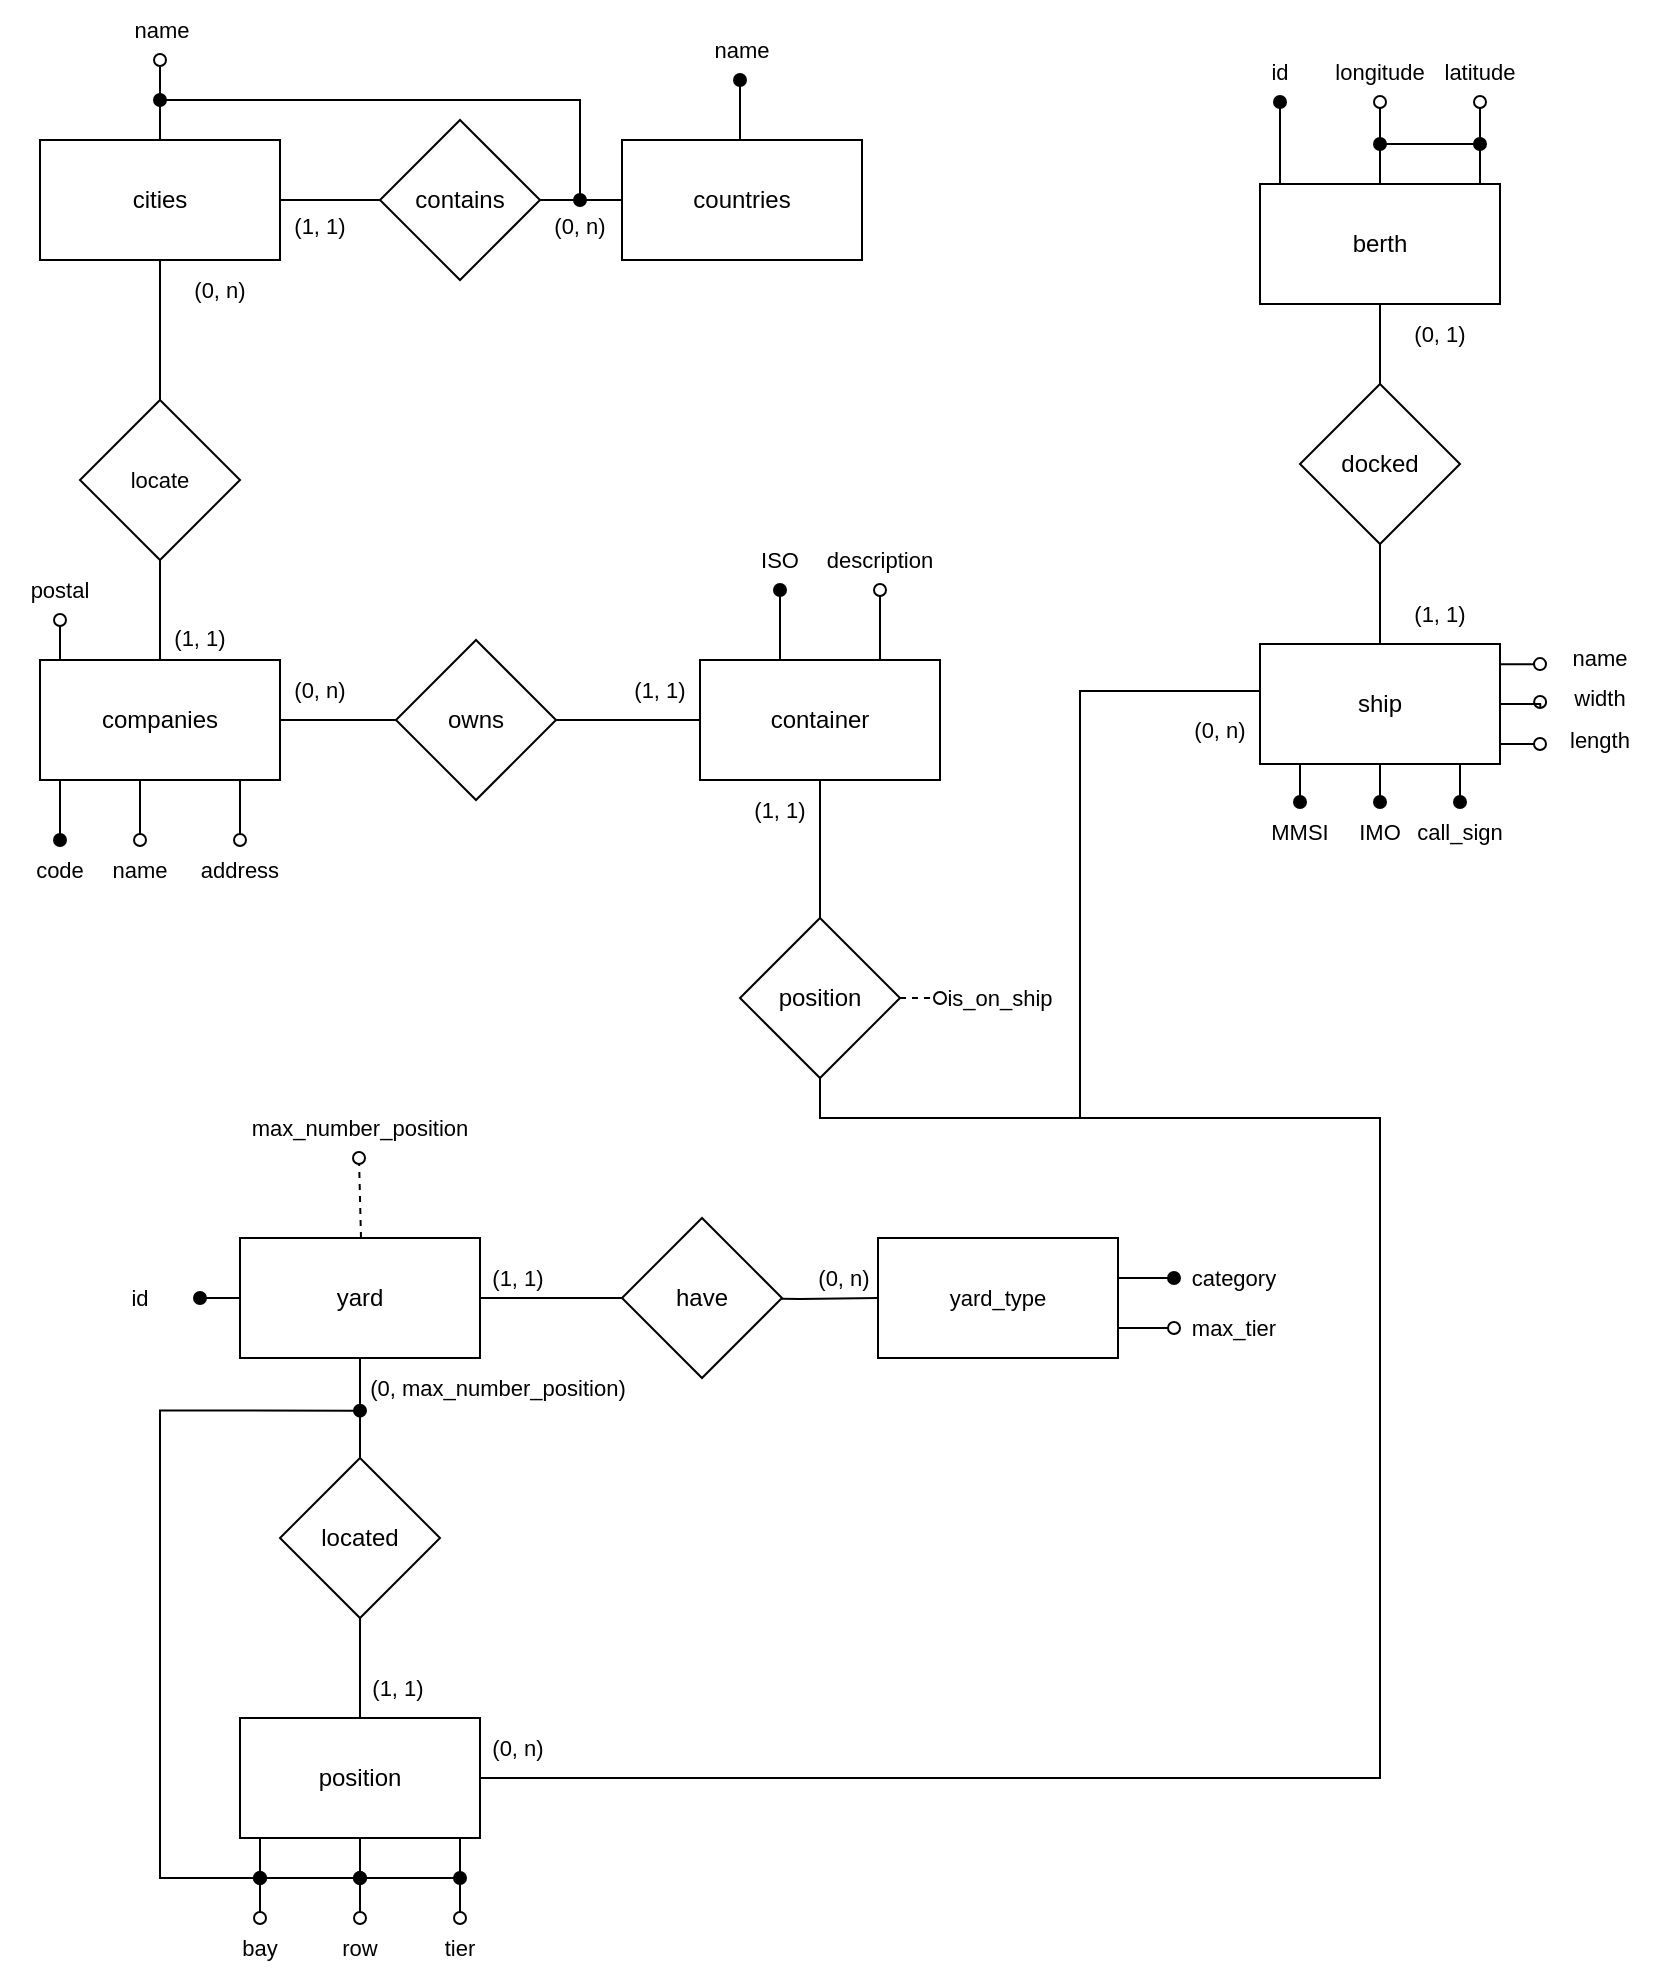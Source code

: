 <mxfile version="24.7.14">
  <diagram name="Page-1" id="uXB5LIt6kqsP0RmGYUAU">
    <mxGraphModel dx="1195" dy="625" grid="1" gridSize="10" guides="1" tooltips="1" connect="1" arrows="0" fold="1" page="1" pageScale="1" pageWidth="850" pageHeight="1100" math="0" shadow="0">
      <root>
        <mxCell id="0" />
        <mxCell id="1" parent="0" />
        <mxCell id="Jgj5xXcWkNo-XnmWYlLt-12" style="edgeStyle=orthogonalEdgeStyle;rounded=0;orthogonalLoop=1;jettySize=auto;html=1;exitX=1;exitY=0.5;exitDx=0;exitDy=0;entryX=0;entryY=0.5;entryDx=0;entryDy=0;endArrow=none;endFill=0;" parent="1" source="pIZPzY1zts8C6MZ0jh2w-1" target="Jgj5xXcWkNo-XnmWYlLt-1" edge="1">
          <mxGeometry relative="1" as="geometry" />
        </mxCell>
        <mxCell id="Jgj5xXcWkNo-XnmWYlLt-26" style="edgeStyle=orthogonalEdgeStyle;shape=connector;rounded=0;orthogonalLoop=1;jettySize=auto;html=1;exitX=0.5;exitY=1;exitDx=0;exitDy=0;strokeColor=default;align=center;verticalAlign=middle;fontFamily=Helvetica;fontSize=11;fontColor=default;labelBackgroundColor=default;endArrow=oval;endFill=0;" parent="1" source="pIZPzY1zts8C6MZ0jh2w-1" target="Jgj5xXcWkNo-XnmWYlLt-25" edge="1">
          <mxGeometry relative="1" as="geometry">
            <Array as="points">
              <mxPoint x="70" y="441" />
            </Array>
          </mxGeometry>
        </mxCell>
        <mxCell id="Jgj5xXcWkNo-XnmWYlLt-29" style="edgeStyle=orthogonalEdgeStyle;shape=connector;rounded=0;orthogonalLoop=1;jettySize=auto;html=1;exitX=0.75;exitY=1;exitDx=0;exitDy=0;entryX=0.5;entryY=0;entryDx=0;entryDy=0;strokeColor=default;align=center;verticalAlign=middle;fontFamily=Helvetica;fontSize=11;fontColor=default;labelBackgroundColor=default;endArrow=oval;endFill=0;" parent="1" source="pIZPzY1zts8C6MZ0jh2w-1" target="Jgj5xXcWkNo-XnmWYlLt-27" edge="1">
          <mxGeometry relative="1" as="geometry" />
        </mxCell>
        <mxCell id="Jgj5xXcWkNo-XnmWYlLt-33" style="edgeStyle=orthogonalEdgeStyle;shape=connector;rounded=0;orthogonalLoop=1;jettySize=auto;html=1;exitX=0.25;exitY=0;exitDx=0;exitDy=0;entryX=0.5;entryY=1;entryDx=0;entryDy=0;strokeColor=default;align=center;verticalAlign=middle;fontFamily=Helvetica;fontSize=11;fontColor=default;labelBackgroundColor=default;endArrow=oval;endFill=0;" parent="1" source="pIZPzY1zts8C6MZ0jh2w-1" target="Jgj5xXcWkNo-XnmWYlLt-30" edge="1">
          <mxGeometry relative="1" as="geometry" />
        </mxCell>
        <mxCell id="zySkEssa6XnGtQNu0w28-13" style="edgeStyle=orthogonalEdgeStyle;shape=connector;rounded=0;orthogonalLoop=1;jettySize=auto;html=1;exitX=0.75;exitY=0;exitDx=0;exitDy=0;entryX=0.5;entryY=1;entryDx=0;entryDy=0;strokeColor=default;align=center;verticalAlign=middle;fontFamily=Helvetica;fontSize=11;fontColor=default;labelBackgroundColor=default;endArrow=none;endFill=0;" parent="1" source="pIZPzY1zts8C6MZ0jh2w-1" target="zySkEssa6XnGtQNu0w28-12" edge="1">
          <mxGeometry relative="1" as="geometry">
            <Array as="points">
              <mxPoint x="80" y="381" />
            </Array>
          </mxGeometry>
        </mxCell>
        <mxCell id="pIZPzY1zts8C6MZ0jh2w-1" value="companies" style="rounded=0;whiteSpace=wrap;html=1;" parent="1" vertex="1">
          <mxGeometry x="20" y="381" width="120" height="60" as="geometry" />
        </mxCell>
        <mxCell id="Jgj5xXcWkNo-XnmWYlLt-1" value="owns" style="rhombus;whiteSpace=wrap;html=1;" parent="1" vertex="1">
          <mxGeometry x="198" y="371" width="80" height="80" as="geometry" />
        </mxCell>
        <mxCell id="Jgj5xXcWkNo-XnmWYlLt-13" style="edgeStyle=orthogonalEdgeStyle;shape=connector;rounded=0;orthogonalLoop=1;jettySize=auto;html=1;exitX=0;exitY=0.5;exitDx=0;exitDy=0;strokeColor=default;align=center;verticalAlign=middle;fontFamily=Helvetica;fontSize=11;fontColor=default;labelBackgroundColor=default;endArrow=none;endFill=0;" parent="1" source="Jgj5xXcWkNo-XnmWYlLt-2" target="Jgj5xXcWkNo-XnmWYlLt-1" edge="1">
          <mxGeometry relative="1" as="geometry" />
        </mxCell>
        <mxCell id="Jgj5xXcWkNo-XnmWYlLt-38" style="edgeStyle=orthogonalEdgeStyle;shape=connector;rounded=0;orthogonalLoop=1;jettySize=auto;html=1;exitX=0.25;exitY=1;exitDx=0;exitDy=0;entryX=0.5;entryY=1;entryDx=0;entryDy=0;strokeColor=default;align=center;verticalAlign=middle;fontFamily=Helvetica;fontSize=11;fontColor=default;labelBackgroundColor=default;endArrow=oval;endFill=1;" parent="1" source="Jgj5xXcWkNo-XnmWYlLt-2" target="Jgj5xXcWkNo-XnmWYlLt-36" edge="1">
          <mxGeometry relative="1" as="geometry">
            <Array as="points">
              <mxPoint x="380" y="420" />
              <mxPoint x="390" y="420" />
            </Array>
          </mxGeometry>
        </mxCell>
        <mxCell id="Jgj5xXcWkNo-XnmWYlLt-39" style="edgeStyle=orthogonalEdgeStyle;shape=connector;rounded=0;orthogonalLoop=1;jettySize=auto;html=1;exitX=0.75;exitY=1;exitDx=0;exitDy=0;entryX=0.5;entryY=1;entryDx=0;entryDy=0;strokeColor=default;align=center;verticalAlign=middle;fontFamily=Helvetica;fontSize=11;fontColor=default;labelBackgroundColor=default;endArrow=oval;endFill=0;" parent="1" source="Jgj5xXcWkNo-XnmWYlLt-2" target="Jgj5xXcWkNo-XnmWYlLt-37" edge="1">
          <mxGeometry relative="1" as="geometry">
            <Array as="points">
              <mxPoint x="440" y="370" />
              <mxPoint x="440" y="370" />
            </Array>
          </mxGeometry>
        </mxCell>
        <mxCell id="QNdkeYtJ0s_dzQEWD5z5-28" style="edgeStyle=orthogonalEdgeStyle;shape=connector;rounded=0;orthogonalLoop=1;jettySize=auto;html=1;exitX=0.5;exitY=1;exitDx=0;exitDy=0;entryX=0.5;entryY=0;entryDx=0;entryDy=0;strokeColor=default;align=center;verticalAlign=middle;fontFamily=Helvetica;fontSize=11;fontColor=default;labelBackgroundColor=default;endArrow=none;endFill=0;" edge="1" parent="1" source="Jgj5xXcWkNo-XnmWYlLt-2" target="zySkEssa6XnGtQNu0w28-28">
          <mxGeometry relative="1" as="geometry" />
        </mxCell>
        <mxCell id="Jgj5xXcWkNo-XnmWYlLt-2" value="container" style="rounded=0;whiteSpace=wrap;html=1;" parent="1" vertex="1">
          <mxGeometry x="350" y="381" width="120" height="60" as="geometry" />
        </mxCell>
        <mxCell id="Jgj5xXcWkNo-XnmWYlLt-17" style="edgeStyle=orthogonalEdgeStyle;shape=connector;rounded=0;orthogonalLoop=1;jettySize=auto;html=1;exitX=0.5;exitY=0;exitDx=0;exitDy=0;entryX=0.5;entryY=1;entryDx=0;entryDy=0;strokeColor=default;align=center;verticalAlign=middle;fontFamily=Helvetica;fontSize=11;fontColor=default;labelBackgroundColor=default;endArrow=none;endFill=0;" parent="1" source="Jgj5xXcWkNo-XnmWYlLt-5" target="Jgj5xXcWkNo-XnmWYlLt-7" edge="1">
          <mxGeometry relative="1" as="geometry" />
        </mxCell>
        <mxCell id="Jgj5xXcWkNo-XnmWYlLt-43" style="edgeStyle=orthogonalEdgeStyle;shape=connector;rounded=0;orthogonalLoop=1;jettySize=auto;html=1;exitX=0.75;exitY=1;exitDx=0;exitDy=0;entryX=0.5;entryY=0;entryDx=0;entryDy=0;strokeColor=default;align=center;verticalAlign=middle;fontFamily=Helvetica;fontSize=11;fontColor=default;labelBackgroundColor=default;endArrow=oval;endFill=1;" parent="1" source="Jgj5xXcWkNo-XnmWYlLt-5" target="Jgj5xXcWkNo-XnmWYlLt-42" edge="1">
          <mxGeometry relative="1" as="geometry" />
        </mxCell>
        <mxCell id="Jgj5xXcWkNo-XnmWYlLt-44" style="edgeStyle=orthogonalEdgeStyle;shape=connector;rounded=0;orthogonalLoop=1;jettySize=auto;html=1;exitX=0.5;exitY=1;exitDx=0;exitDy=0;entryX=0.5;entryY=0;entryDx=0;entryDy=0;strokeColor=default;align=center;verticalAlign=middle;fontFamily=Helvetica;fontSize=11;fontColor=default;labelBackgroundColor=default;endArrow=oval;endFill=1;" parent="1" source="Jgj5xXcWkNo-XnmWYlLt-5" target="Jgj5xXcWkNo-XnmWYlLt-41" edge="1">
          <mxGeometry relative="1" as="geometry" />
        </mxCell>
        <mxCell id="Jgj5xXcWkNo-XnmWYlLt-45" style="edgeStyle=orthogonalEdgeStyle;shape=connector;rounded=0;orthogonalLoop=1;jettySize=auto;html=1;exitX=0.25;exitY=1;exitDx=0;exitDy=0;entryX=0.5;entryY=0;entryDx=0;entryDy=0;strokeColor=default;align=center;verticalAlign=middle;fontFamily=Helvetica;fontSize=11;fontColor=default;labelBackgroundColor=default;endArrow=oval;endFill=1;" parent="1" source="Jgj5xXcWkNo-XnmWYlLt-5" target="Jgj5xXcWkNo-XnmWYlLt-40" edge="1">
          <mxGeometry relative="1" as="geometry" />
        </mxCell>
        <mxCell id="Jgj5xXcWkNo-XnmWYlLt-49" style="edgeStyle=orthogonalEdgeStyle;shape=connector;rounded=0;orthogonalLoop=1;jettySize=auto;html=1;exitX=1;exitY=0.75;exitDx=0;exitDy=0;entryX=0;entryY=0.5;entryDx=0;entryDy=0;strokeColor=default;align=center;verticalAlign=middle;fontFamily=Helvetica;fontSize=11;fontColor=default;labelBackgroundColor=default;endArrow=oval;endFill=0;" parent="1" source="Jgj5xXcWkNo-XnmWYlLt-5" edge="1">
          <mxGeometry relative="1" as="geometry">
            <Array as="points">
              <mxPoint x="750" y="423" />
              <mxPoint x="770" y="423" />
            </Array>
            <mxPoint x="770" y="423" as="targetPoint" />
          </mxGeometry>
        </mxCell>
        <mxCell id="Jgj5xXcWkNo-XnmWYlLt-50" style="edgeStyle=orthogonalEdgeStyle;shape=connector;rounded=0;orthogonalLoop=1;jettySize=auto;html=1;exitX=1;exitY=0.25;exitDx=0;exitDy=0;strokeColor=default;align=center;verticalAlign=middle;fontFamily=Helvetica;fontSize=11;fontColor=default;labelBackgroundColor=default;endArrow=oval;endFill=0;" parent="1" source="Jgj5xXcWkNo-XnmWYlLt-5" edge="1">
          <mxGeometry relative="1" as="geometry">
            <Array as="points">
              <mxPoint x="750" y="383" />
            </Array>
            <mxPoint x="770" y="383.059" as="targetPoint" />
          </mxGeometry>
        </mxCell>
        <mxCell id="Jgj5xXcWkNo-XnmWYlLt-51" style="edgeStyle=orthogonalEdgeStyle;shape=connector;rounded=0;orthogonalLoop=1;jettySize=auto;html=1;exitX=1;exitY=0.5;exitDx=0;exitDy=0;strokeColor=default;align=center;verticalAlign=middle;fontFamily=Helvetica;fontSize=11;fontColor=default;labelBackgroundColor=default;endArrow=oval;endFill=0;" parent="1" source="Jgj5xXcWkNo-XnmWYlLt-5" edge="1">
          <mxGeometry relative="1" as="geometry">
            <mxPoint x="770.059" y="402" as="targetPoint" />
          </mxGeometry>
        </mxCell>
        <mxCell id="Jgj5xXcWkNo-XnmWYlLt-5" value="ship" style="rounded=0;whiteSpace=wrap;html=1;" parent="1" vertex="1">
          <mxGeometry x="630" y="373" width="120" height="60" as="geometry" />
        </mxCell>
        <mxCell id="Jgj5xXcWkNo-XnmWYlLt-18" style="edgeStyle=orthogonalEdgeStyle;shape=connector;rounded=0;orthogonalLoop=1;jettySize=auto;html=1;exitX=0.5;exitY=1;exitDx=0;exitDy=0;entryX=0.5;entryY=0;entryDx=0;entryDy=0;strokeColor=default;align=center;verticalAlign=middle;fontFamily=Helvetica;fontSize=11;fontColor=default;labelBackgroundColor=default;endArrow=none;endFill=0;" parent="1" source="Jgj5xXcWkNo-XnmWYlLt-6" target="Jgj5xXcWkNo-XnmWYlLt-10" edge="1">
          <mxGeometry relative="1" as="geometry" />
        </mxCell>
        <mxCell id="Jgj5xXcWkNo-XnmWYlLt-55" style="edgeStyle=orthogonalEdgeStyle;shape=connector;rounded=0;orthogonalLoop=1;jettySize=auto;html=1;exitX=1;exitY=0.25;exitDx=0;exitDy=0;strokeColor=default;align=center;verticalAlign=middle;fontFamily=Helvetica;fontSize=11;fontColor=default;labelBackgroundColor=default;endArrow=oval;endFill=1;" parent="1" source="Jgj5xXcWkNo-XnmWYlLt-6" target="Jgj5xXcWkNo-XnmWYlLt-52" edge="1">
          <mxGeometry relative="1" as="geometry">
            <Array as="points">
              <mxPoint x="240" y="700" />
            </Array>
          </mxGeometry>
        </mxCell>
        <mxCell id="QNdkeYtJ0s_dzQEWD5z5-9" style="edgeStyle=orthogonalEdgeStyle;rounded=0;orthogonalLoop=1;jettySize=auto;html=1;exitX=1;exitY=0.5;exitDx=0;exitDy=0;entryX=0;entryY=0.5;entryDx=0;entryDy=0;endArrow=none;endFill=0;" edge="1" parent="1" source="Jgj5xXcWkNo-XnmWYlLt-6" target="QNdkeYtJ0s_dzQEWD5z5-6">
          <mxGeometry relative="1" as="geometry" />
        </mxCell>
        <mxCell id="Jgj5xXcWkNo-XnmWYlLt-6" value="yard" style="rounded=0;whiteSpace=wrap;html=1;" parent="1" vertex="1">
          <mxGeometry x="120" y="670" width="120" height="60" as="geometry" />
        </mxCell>
        <mxCell id="Jgj5xXcWkNo-XnmWYlLt-20" style="edgeStyle=orthogonalEdgeStyle;shape=connector;rounded=0;orthogonalLoop=1;jettySize=auto;html=1;exitX=0.5;exitY=0;exitDx=0;exitDy=0;entryX=0.5;entryY=1;entryDx=0;entryDy=0;strokeColor=default;align=center;verticalAlign=middle;fontFamily=Helvetica;fontSize=11;fontColor=default;labelBackgroundColor=default;endArrow=none;endFill=0;" parent="1" source="Jgj5xXcWkNo-XnmWYlLt-7" target="Jgj5xXcWkNo-XnmWYlLt-8" edge="1">
          <mxGeometry relative="1" as="geometry" />
        </mxCell>
        <mxCell id="Jgj5xXcWkNo-XnmWYlLt-7" value="docked" style="rhombus;whiteSpace=wrap;html=1;" parent="1" vertex="1">
          <mxGeometry x="650" y="243" width="80" height="80" as="geometry" />
        </mxCell>
        <mxCell id="Jgj5xXcWkNo-XnmWYlLt-68" style="edgeStyle=orthogonalEdgeStyle;shape=connector;rounded=0;orthogonalLoop=1;jettySize=auto;html=1;exitX=0.25;exitY=0;exitDx=0;exitDy=0;strokeColor=default;align=center;verticalAlign=middle;fontFamily=Helvetica;fontSize=11;fontColor=default;labelBackgroundColor=default;endArrow=oval;endFill=1;" parent="1" source="Jgj5xXcWkNo-XnmWYlLt-8" target="Jgj5xXcWkNo-XnmWYlLt-65" edge="1">
          <mxGeometry relative="1" as="geometry">
            <Array as="points">
              <mxPoint x="640" y="143" />
            </Array>
          </mxGeometry>
        </mxCell>
        <mxCell id="Jgj5xXcWkNo-XnmWYlLt-69" style="edgeStyle=orthogonalEdgeStyle;shape=connector;rounded=0;orthogonalLoop=1;jettySize=auto;html=1;exitX=0.5;exitY=0;exitDx=0;exitDy=0;entryX=0.5;entryY=1;entryDx=0;entryDy=0;strokeColor=default;align=center;verticalAlign=middle;fontFamily=Helvetica;fontSize=11;fontColor=default;labelBackgroundColor=default;endArrow=oval;endFill=0;" parent="1" source="Jgj5xXcWkNo-XnmWYlLt-8" target="Jgj5xXcWkNo-XnmWYlLt-66" edge="1">
          <mxGeometry relative="1" as="geometry" />
        </mxCell>
        <mxCell id="Jgj5xXcWkNo-XnmWYlLt-70" style="edgeStyle=orthogonalEdgeStyle;shape=connector;rounded=0;orthogonalLoop=1;jettySize=auto;html=1;exitX=0.75;exitY=0;exitDx=0;exitDy=0;entryX=0.5;entryY=1;entryDx=0;entryDy=0;strokeColor=default;align=center;verticalAlign=middle;fontFamily=Helvetica;fontSize=11;fontColor=default;labelBackgroundColor=default;endArrow=oval;endFill=0;" parent="1" source="Jgj5xXcWkNo-XnmWYlLt-8" target="Jgj5xXcWkNo-XnmWYlLt-67" edge="1">
          <mxGeometry relative="1" as="geometry">
            <Array as="points">
              <mxPoint x="740" y="143" />
            </Array>
          </mxGeometry>
        </mxCell>
        <mxCell id="Jgj5xXcWkNo-XnmWYlLt-8" value="berth" style="rounded=0;whiteSpace=wrap;html=1;" parent="1" vertex="1">
          <mxGeometry x="630" y="143" width="120" height="60" as="geometry" />
        </mxCell>
        <mxCell id="Jgj5xXcWkNo-XnmWYlLt-62" style="edgeStyle=orthogonalEdgeStyle;shape=connector;rounded=0;orthogonalLoop=1;jettySize=auto;html=1;exitX=0.25;exitY=1;exitDx=0;exitDy=0;entryX=0.5;entryY=0;entryDx=0;entryDy=0;strokeColor=default;align=center;verticalAlign=middle;fontFamily=Helvetica;fontSize=11;fontColor=default;labelBackgroundColor=default;endArrow=oval;endFill=0;" parent="1" source="Jgj5xXcWkNo-XnmWYlLt-9" target="Jgj5xXcWkNo-XnmWYlLt-58" edge="1">
          <mxGeometry relative="1" as="geometry">
            <Array as="points">
              <mxPoint x="130" y="970" />
            </Array>
          </mxGeometry>
        </mxCell>
        <mxCell id="Jgj5xXcWkNo-XnmWYlLt-63" style="edgeStyle=orthogonalEdgeStyle;shape=connector;rounded=0;orthogonalLoop=1;jettySize=auto;html=1;exitX=0.5;exitY=1;exitDx=0;exitDy=0;entryX=0.5;entryY=0;entryDx=0;entryDy=0;strokeColor=default;align=center;verticalAlign=middle;fontFamily=Helvetica;fontSize=11;fontColor=default;labelBackgroundColor=default;endArrow=oval;endFill=0;" parent="1" source="Jgj5xXcWkNo-XnmWYlLt-9" target="Jgj5xXcWkNo-XnmWYlLt-59" edge="1">
          <mxGeometry relative="1" as="geometry" />
        </mxCell>
        <mxCell id="Jgj5xXcWkNo-XnmWYlLt-64" style="edgeStyle=orthogonalEdgeStyle;shape=connector;rounded=0;orthogonalLoop=1;jettySize=auto;html=1;exitX=0.75;exitY=1;exitDx=0;exitDy=0;entryX=0.5;entryY=0;entryDx=0;entryDy=0;strokeColor=default;align=center;verticalAlign=middle;fontFamily=Helvetica;fontSize=11;fontColor=default;labelBackgroundColor=default;endArrow=oval;endFill=0;" parent="1" source="Jgj5xXcWkNo-XnmWYlLt-9" target="Jgj5xXcWkNo-XnmWYlLt-60" edge="1">
          <mxGeometry relative="1" as="geometry">
            <Array as="points">
              <mxPoint x="230" y="970" />
            </Array>
          </mxGeometry>
        </mxCell>
        <mxCell id="Jgj5xXcWkNo-XnmWYlLt-9" value="position" style="rounded=0;whiteSpace=wrap;html=1;" parent="1" vertex="1">
          <mxGeometry x="120" y="910" width="120" height="60" as="geometry" />
        </mxCell>
        <mxCell id="Jgj5xXcWkNo-XnmWYlLt-19" style="edgeStyle=orthogonalEdgeStyle;shape=connector;rounded=0;orthogonalLoop=1;jettySize=auto;html=1;exitX=0.5;exitY=1;exitDx=0;exitDy=0;entryX=0.5;entryY=0;entryDx=0;entryDy=0;strokeColor=default;align=center;verticalAlign=middle;fontFamily=Helvetica;fontSize=11;fontColor=default;labelBackgroundColor=default;endArrow=none;endFill=0;" parent="1" source="Jgj5xXcWkNo-XnmWYlLt-10" target="Jgj5xXcWkNo-XnmWYlLt-9" edge="1">
          <mxGeometry relative="1" as="geometry" />
        </mxCell>
        <mxCell id="Jgj5xXcWkNo-XnmWYlLt-10" value="located" style="rhombus;whiteSpace=wrap;html=1;" parent="1" vertex="1">
          <mxGeometry x="140" y="780" width="80" height="80" as="geometry" />
        </mxCell>
        <mxCell id="Jgj5xXcWkNo-XnmWYlLt-22" value="code" style="text;html=1;align=center;verticalAlign=middle;whiteSpace=wrap;rounded=0;fontFamily=Helvetica;fontSize=11;fontColor=default;labelBackgroundColor=default;" parent="1" vertex="1">
          <mxGeometry y="471" width="60" height="30" as="geometry" />
        </mxCell>
        <mxCell id="Jgj5xXcWkNo-XnmWYlLt-24" style="edgeStyle=orthogonalEdgeStyle;shape=connector;rounded=0;orthogonalLoop=1;jettySize=auto;html=1;exitX=0.25;exitY=1;exitDx=0;exitDy=0;entryX=0.5;entryY=0;entryDx=0;entryDy=0;strokeColor=default;align=center;verticalAlign=middle;fontFamily=Helvetica;fontSize=11;fontColor=default;labelBackgroundColor=default;endArrow=oval;endFill=1;" parent="1" source="pIZPzY1zts8C6MZ0jh2w-1" target="Jgj5xXcWkNo-XnmWYlLt-22" edge="1">
          <mxGeometry relative="1" as="geometry">
            <Array as="points">
              <mxPoint x="30" y="441" />
            </Array>
          </mxGeometry>
        </mxCell>
        <mxCell id="Jgj5xXcWkNo-XnmWYlLt-25" value="name" style="text;html=1;align=center;verticalAlign=middle;whiteSpace=wrap;rounded=0;fontFamily=Helvetica;fontSize=11;fontColor=default;labelBackgroundColor=default;" parent="1" vertex="1">
          <mxGeometry x="40" y="471" width="60" height="30" as="geometry" />
        </mxCell>
        <mxCell id="Jgj5xXcWkNo-XnmWYlLt-27" value="address" style="text;html=1;align=center;verticalAlign=middle;whiteSpace=wrap;rounded=0;fontFamily=Helvetica;fontSize=11;fontColor=default;labelBackgroundColor=default;" parent="1" vertex="1">
          <mxGeometry x="90" y="471" width="60" height="30" as="geometry" />
        </mxCell>
        <mxCell id="Jgj5xXcWkNo-XnmWYlLt-30" value="postal&lt;span style=&quot;color: rgba(0, 0, 0, 0); font-family: monospace; font-size: 0px; text-align: start; text-wrap: nowrap; background-color: rgb(251, 251, 251);&quot;&gt;%3CmxGraphModel%3E%3Croot%3E%3CmxCell%20id%3D%220%22%2F%3E%3CmxCell%20id%3D%221%22%20parent%3D%220%22%2F%3E%3CmxCell%20id%3D%222%22%20value%3D%22Code%22%20style%3D%22text%3Bhtml%3D1%3Balign%3Dcenter%3BverticalAlign%3Dmiddle%3BwhiteSpace%3Dwrap%3Brounded%3D0%3BfontFamily%3DHelvetica%3BfontSize%3D11%3BfontColor%3Ddefault%3BlabelBackgroundColor%3Ddefault%3B%22%20vertex%3D%221%22%20parent%3D%221%22%3E%3CmxGeometry%20x%3D%22100%22%20y%3D%22380%22%20width%3D%2260%22%20height%3D%2230%22%20as%3D%22geometry%22%2F%3E%3C%2FmxCell%3E%3C%2Froot%3E%3C%2FmxGraphModel%3E&lt;/span&gt;" style="text;html=1;align=center;verticalAlign=middle;whiteSpace=wrap;rounded=0;fontFamily=Helvetica;fontSize=11;fontColor=default;labelBackgroundColor=default;" parent="1" vertex="1">
          <mxGeometry y="331" width="60" height="30" as="geometry" />
        </mxCell>
        <mxCell id="Jgj5xXcWkNo-XnmWYlLt-36" value="ISO" style="text;html=1;align=center;verticalAlign=middle;whiteSpace=wrap;rounded=0;fontFamily=Helvetica;fontSize=11;fontColor=default;labelBackgroundColor=default;" parent="1" vertex="1">
          <mxGeometry x="360" y="316" width="60" height="30" as="geometry" />
        </mxCell>
        <mxCell id="Jgj5xXcWkNo-XnmWYlLt-37" value="description" style="text;html=1;align=center;verticalAlign=middle;whiteSpace=wrap;rounded=0;fontFamily=Helvetica;fontSize=11;fontColor=default;labelBackgroundColor=default;" parent="1" vertex="1">
          <mxGeometry x="410" y="316" width="60" height="30" as="geometry" />
        </mxCell>
        <mxCell id="Jgj5xXcWkNo-XnmWYlLt-40" value="MMSI" style="text;html=1;align=center;verticalAlign=middle;whiteSpace=wrap;rounded=0;fontFamily=Helvetica;fontSize=11;fontColor=default;labelBackgroundColor=default;" parent="1" vertex="1">
          <mxGeometry x="620" y="452" width="60" height="30" as="geometry" />
        </mxCell>
        <mxCell id="Jgj5xXcWkNo-XnmWYlLt-41" value="IMO" style="text;html=1;align=center;verticalAlign=middle;whiteSpace=wrap;rounded=0;fontFamily=Helvetica;fontSize=11;fontColor=default;labelBackgroundColor=default;" parent="1" vertex="1">
          <mxGeometry x="660" y="452" width="60" height="30" as="geometry" />
        </mxCell>
        <mxCell id="Jgj5xXcWkNo-XnmWYlLt-42" value="call_sign" style="text;html=1;align=center;verticalAlign=middle;whiteSpace=wrap;rounded=0;fontFamily=Helvetica;fontSize=11;fontColor=default;labelBackgroundColor=default;" parent="1" vertex="1">
          <mxGeometry x="700" y="452" width="60" height="30" as="geometry" />
        </mxCell>
        <mxCell id="Jgj5xXcWkNo-XnmWYlLt-46" value="name" style="text;html=1;align=center;verticalAlign=middle;whiteSpace=wrap;rounded=0;fontFamily=Helvetica;fontSize=11;fontColor=default;labelBackgroundColor=default;" parent="1" vertex="1">
          <mxGeometry x="770" y="365" width="60" height="30" as="geometry" />
        </mxCell>
        <mxCell id="Jgj5xXcWkNo-XnmWYlLt-47" value="width&lt;span style=&quot;color: rgba(0, 0, 0, 0); font-family: monospace; font-size: 0px; text-align: start; text-wrap: nowrap; background-color: rgb(251, 251, 251);&quot;&gt;%3CmxGraphModel%3E%3Croot%3E%3CmxCell%20id%3D%220%22%2F%3E%3CmxCell%20id%3D%221%22%20parent%3D%220%22%2F%3E%3CmxCell%20id%3D%222%22%20value%3D%22mmsi%22%20style%3D%22text%3Bhtml%3D1%3Balign%3Dcenter%3BverticalAlign%3Dmiddle%3BwhiteSpace%3Dwrap%3Brounded%3D0%3BfontFamily%3DHelvetica%3BfontSize%3D11%3BfontColor%3Ddefault%3BlabelBackgroundColor%3Ddefault%3B%22%20vertex%3D%221%22%20parent%3D%221%22%3E%3CmxGeometry%20x%3D%22670%22%20y%3D%22280%22%20width%3D%2260%22%20height%3D%2230%22%20as%3D%22geometry%22%2F%3E%3C%2FmxCell%3E%3C%2Froot%3E%3C%2FmxGraphModel%3E&lt;/span&gt;" style="text;html=1;align=center;verticalAlign=middle;whiteSpace=wrap;rounded=0;fontFamily=Helvetica;fontSize=11;fontColor=default;labelBackgroundColor=default;" parent="1" vertex="1">
          <mxGeometry x="770" y="385" width="60" height="30" as="geometry" />
        </mxCell>
        <mxCell id="Jgj5xXcWkNo-XnmWYlLt-48" value="length" style="text;html=1;align=center;verticalAlign=middle;whiteSpace=wrap;rounded=0;fontFamily=Helvetica;fontSize=11;fontColor=default;labelBackgroundColor=default;" parent="1" vertex="1">
          <mxGeometry x="770" y="406" width="60" height="30" as="geometry" />
        </mxCell>
        <mxCell id="Jgj5xXcWkNo-XnmWYlLt-52" value="id" style="text;html=1;align=center;verticalAlign=middle;whiteSpace=wrap;rounded=0;fontFamily=Helvetica;fontSize=11;fontColor=default;labelBackgroundColor=default;" parent="1" vertex="1">
          <mxGeometry x="40" y="685" width="60" height="30" as="geometry" />
        </mxCell>
        <mxCell id="Jgj5xXcWkNo-XnmWYlLt-58" value="bay" style="text;html=1;align=center;verticalAlign=middle;whiteSpace=wrap;rounded=0;fontFamily=Helvetica;fontSize=11;fontColor=default;labelBackgroundColor=default;" parent="1" vertex="1">
          <mxGeometry x="100" y="1010" width="60" height="30" as="geometry" />
        </mxCell>
        <mxCell id="Jgj5xXcWkNo-XnmWYlLt-59" value="row" style="text;html=1;align=center;verticalAlign=middle;whiteSpace=wrap;rounded=0;fontFamily=Helvetica;fontSize=11;fontColor=default;labelBackgroundColor=default;" parent="1" vertex="1">
          <mxGeometry x="150" y="1010" width="60" height="30" as="geometry" />
        </mxCell>
        <mxCell id="Jgj5xXcWkNo-XnmWYlLt-60" value="tier" style="text;html=1;align=center;verticalAlign=middle;whiteSpace=wrap;rounded=0;fontFamily=Helvetica;fontSize=11;fontColor=default;labelBackgroundColor=default;" parent="1" vertex="1">
          <mxGeometry x="200" y="1010" width="60" height="30" as="geometry" />
        </mxCell>
        <mxCell id="Jgj5xXcWkNo-XnmWYlLt-65" value="id" style="text;html=1;align=center;verticalAlign=middle;whiteSpace=wrap;rounded=0;fontFamily=Helvetica;fontSize=11;fontColor=default;labelBackgroundColor=default;" parent="1" vertex="1">
          <mxGeometry x="610" y="72" width="60" height="30" as="geometry" />
        </mxCell>
        <mxCell id="Jgj5xXcWkNo-XnmWYlLt-66" value="longitude" style="text;html=1;align=center;verticalAlign=middle;whiteSpace=wrap;rounded=0;fontFamily=Helvetica;fontSize=11;fontColor=default;labelBackgroundColor=default;" parent="1" vertex="1">
          <mxGeometry x="660" y="72" width="60" height="30" as="geometry" />
        </mxCell>
        <mxCell id="Jgj5xXcWkNo-XnmWYlLt-67" value="latitude" style="text;html=1;align=center;verticalAlign=middle;whiteSpace=wrap;rounded=0;fontFamily=Helvetica;fontSize=11;fontColor=default;labelBackgroundColor=default;" parent="1" vertex="1">
          <mxGeometry x="710" y="72" width="60" height="30" as="geometry" />
        </mxCell>
        <mxCell id="Jgj5xXcWkNo-XnmWYlLt-71" value="" style="endArrow=oval;html=1;rounded=0;strokeColor=default;align=center;verticalAlign=middle;fontFamily=Helvetica;fontSize=11;fontColor=default;labelBackgroundColor=default;endFill=1;startArrow=oval;startFill=1;" parent="1" edge="1">
          <mxGeometry width="50" height="50" relative="1" as="geometry">
            <mxPoint x="130" y="990" as="sourcePoint" />
            <mxPoint x="180" y="990" as="targetPoint" />
          </mxGeometry>
        </mxCell>
        <mxCell id="Jgj5xXcWkNo-XnmWYlLt-72" value="" style="endArrow=oval;html=1;rounded=0;strokeColor=default;align=center;verticalAlign=middle;fontFamily=Helvetica;fontSize=11;fontColor=default;labelBackgroundColor=default;endFill=1;startArrow=oval;startFill=1;" parent="1" edge="1">
          <mxGeometry width="50" height="50" relative="1" as="geometry">
            <mxPoint x="180" y="990" as="sourcePoint" />
            <mxPoint x="230" y="990" as="targetPoint" />
          </mxGeometry>
        </mxCell>
        <mxCell id="Jgj5xXcWkNo-XnmWYlLt-73" value="" style="endArrow=oval;html=1;rounded=0;strokeColor=default;align=center;verticalAlign=middle;fontFamily=Helvetica;fontSize=11;fontColor=default;labelBackgroundColor=default;endFill=1;startArrow=oval;startFill=1;edgeStyle=orthogonalEdgeStyle;" parent="1" edge="1">
          <mxGeometry width="50" height="50" relative="1" as="geometry">
            <mxPoint x="180" y="756.327" as="sourcePoint" />
            <mxPoint x="130" y="990" as="targetPoint" />
            <Array as="points">
              <mxPoint x="80" y="756" />
              <mxPoint x="80" y="990" />
            </Array>
          </mxGeometry>
        </mxCell>
        <mxCell id="Jgj5xXcWkNo-XnmWYlLt-74" value="" style="endArrow=oval;html=1;rounded=0;strokeColor=default;align=center;verticalAlign=middle;fontFamily=Helvetica;fontSize=11;fontColor=default;labelBackgroundColor=default;endFill=1;startArrow=oval;startFill=1;" parent="1" edge="1">
          <mxGeometry width="50" height="50" relative="1" as="geometry">
            <mxPoint x="690" y="123" as="sourcePoint" />
            <mxPoint x="740" y="123" as="targetPoint" />
          </mxGeometry>
        </mxCell>
        <mxCell id="Jgj5xXcWkNo-XnmWYlLt-75" value="(0, n)" style="text;html=1;align=center;verticalAlign=middle;whiteSpace=wrap;rounded=0;fontFamily=Helvetica;fontSize=11;fontColor=default;labelBackgroundColor=default;" parent="1" vertex="1">
          <mxGeometry x="130" y="381" width="60" height="30" as="geometry" />
        </mxCell>
        <mxCell id="Jgj5xXcWkNo-XnmWYlLt-77" value="(1, 1)" style="text;html=1;align=center;verticalAlign=middle;whiteSpace=wrap;rounded=0;fontFamily=Helvetica;fontSize=11;fontColor=default;labelBackgroundColor=default;" parent="1" vertex="1">
          <mxGeometry x="300" y="381" width="60" height="30" as="geometry" />
        </mxCell>
        <mxCell id="Jgj5xXcWkNo-XnmWYlLt-78" value="(1, 1)" style="text;html=1;align=center;verticalAlign=middle;whiteSpace=wrap;rounded=0;fontFamily=Helvetica;fontSize=11;fontColor=default;labelBackgroundColor=default;" parent="1" vertex="1">
          <mxGeometry x="360" y="441" width="60" height="30" as="geometry" />
        </mxCell>
        <mxCell id="Jgj5xXcWkNo-XnmWYlLt-80" value="(0, n)" style="text;html=1;align=center;verticalAlign=middle;whiteSpace=wrap;rounded=0;fontFamily=Helvetica;fontSize=11;fontColor=default;labelBackgroundColor=default;" parent="1" vertex="1">
          <mxGeometry x="580" y="401" width="60" height="30" as="geometry" />
        </mxCell>
        <mxCell id="Jgj5xXcWkNo-XnmWYlLt-81" value="(1, 1)" style="text;html=1;align=center;verticalAlign=middle;whiteSpace=wrap;rounded=0;fontFamily=Helvetica;fontSize=11;fontColor=default;labelBackgroundColor=default;" parent="1" vertex="1">
          <mxGeometry x="690" y="343" width="60" height="30" as="geometry" />
        </mxCell>
        <mxCell id="Jgj5xXcWkNo-XnmWYlLt-83" value="(0, 1)" style="text;html=1;align=center;verticalAlign=middle;whiteSpace=wrap;rounded=0;fontFamily=Helvetica;fontSize=11;fontColor=default;labelBackgroundColor=default;" parent="1" vertex="1">
          <mxGeometry x="690" y="203" width="60" height="30" as="geometry" />
        </mxCell>
        <mxCell id="Jgj5xXcWkNo-XnmWYlLt-85" value="(0, max_number_position)" style="text;html=1;align=center;verticalAlign=middle;whiteSpace=wrap;rounded=0;fontFamily=Helvetica;fontSize=11;fontColor=default;labelBackgroundColor=default;" parent="1" vertex="1">
          <mxGeometry x="180" y="730" width="138" height="30" as="geometry" />
        </mxCell>
        <mxCell id="zySkEssa6XnGtQNu0w28-10" style="edgeStyle=orthogonalEdgeStyle;shape=connector;rounded=0;orthogonalLoop=1;jettySize=auto;html=1;exitX=0.5;exitY=0;exitDx=0;exitDy=0;entryX=0.5;entryY=1;entryDx=0;entryDy=0;strokeColor=default;align=center;verticalAlign=middle;fontFamily=Helvetica;fontSize=11;fontColor=default;labelBackgroundColor=default;endArrow=oval;endFill=1;" parent="1" source="zySkEssa6XnGtQNu0w28-1" edge="1">
          <mxGeometry relative="1" as="geometry">
            <mxPoint x="370" y="91" as="targetPoint" />
          </mxGeometry>
        </mxCell>
        <mxCell id="QNdkeYtJ0s_dzQEWD5z5-26" style="edgeStyle=orthogonalEdgeStyle;shape=connector;rounded=0;orthogonalLoop=1;jettySize=auto;html=1;exitX=0;exitY=0.5;exitDx=0;exitDy=0;entryX=1;entryY=0.5;entryDx=0;entryDy=0;strokeColor=default;align=center;verticalAlign=middle;fontFamily=Helvetica;fontSize=11;fontColor=default;labelBackgroundColor=default;endArrow=none;endFill=0;" edge="1" parent="1" source="zySkEssa6XnGtQNu0w28-1" target="zySkEssa6XnGtQNu0w28-2">
          <mxGeometry relative="1" as="geometry" />
        </mxCell>
        <mxCell id="zySkEssa6XnGtQNu0w28-1" value="countries" style="rounded=0;whiteSpace=wrap;html=1;" parent="1" vertex="1">
          <mxGeometry x="311" y="121" width="120" height="60" as="geometry" />
        </mxCell>
        <mxCell id="QNdkeYtJ0s_dzQEWD5z5-27" style="edgeStyle=orthogonalEdgeStyle;shape=connector;rounded=0;orthogonalLoop=1;jettySize=auto;html=1;exitX=0;exitY=0.5;exitDx=0;exitDy=0;entryX=1;entryY=0.5;entryDx=0;entryDy=0;strokeColor=default;align=center;verticalAlign=middle;fontFamily=Helvetica;fontSize=11;fontColor=default;labelBackgroundColor=default;endArrow=none;endFill=0;" edge="1" parent="1" source="zySkEssa6XnGtQNu0w28-2" target="zySkEssa6XnGtQNu0w28-3">
          <mxGeometry relative="1" as="geometry" />
        </mxCell>
        <mxCell id="zySkEssa6XnGtQNu0w28-2" value="contains" style="rhombus;whiteSpace=wrap;html=1;" parent="1" vertex="1">
          <mxGeometry x="190" y="111" width="80" height="80" as="geometry" />
        </mxCell>
        <mxCell id="zySkEssa6XnGtQNu0w28-9" style="edgeStyle=orthogonalEdgeStyle;shape=connector;rounded=0;orthogonalLoop=1;jettySize=auto;html=1;exitX=0.5;exitY=0;exitDx=0;exitDy=0;entryX=0.5;entryY=1;entryDx=0;entryDy=0;strokeColor=default;align=center;verticalAlign=middle;fontFamily=Helvetica;fontSize=11;fontColor=default;labelBackgroundColor=default;endArrow=oval;endFill=0;" parent="1" source="zySkEssa6XnGtQNu0w28-3" edge="1">
          <mxGeometry relative="1" as="geometry">
            <mxPoint x="80" y="81" as="targetPoint" />
          </mxGeometry>
        </mxCell>
        <mxCell id="zySkEssa6XnGtQNu0w28-3" value="cities" style="rounded=0;whiteSpace=wrap;html=1;" parent="1" vertex="1">
          <mxGeometry x="20" y="121" width="120" height="60" as="geometry" />
        </mxCell>
        <mxCell id="zySkEssa6XnGtQNu0w28-7" value="name" style="text;html=1;align=center;verticalAlign=middle;whiteSpace=wrap;rounded=0;fontFamily=Helvetica;fontSize=11;fontColor=default;labelBackgroundColor=default;" parent="1" vertex="1">
          <mxGeometry x="341" y="61" width="60" height="30" as="geometry" />
        </mxCell>
        <mxCell id="zySkEssa6XnGtQNu0w28-8" value="name" style="text;html=1;align=center;verticalAlign=middle;whiteSpace=wrap;rounded=0;fontFamily=Helvetica;fontSize=11;fontColor=default;labelBackgroundColor=default;" parent="1" vertex="1">
          <mxGeometry x="51" y="51" width="60" height="30" as="geometry" />
        </mxCell>
        <mxCell id="zySkEssa6XnGtQNu0w28-11" value="" style="endArrow=oval;startArrow=oval;html=1;rounded=0;strokeColor=default;align=center;verticalAlign=middle;fontFamily=Helvetica;fontSize=11;fontColor=default;labelBackgroundColor=default;edgeStyle=orthogonalEdgeStyle;endFill=1;startFill=1;" parent="1" edge="1">
          <mxGeometry width="50" height="50" relative="1" as="geometry">
            <mxPoint x="290" y="151" as="sourcePoint" />
            <mxPoint x="80" y="101" as="targetPoint" />
            <Array as="points">
              <mxPoint x="290" y="151" />
              <mxPoint x="290" y="101" />
            </Array>
          </mxGeometry>
        </mxCell>
        <mxCell id="QNdkeYtJ0s_dzQEWD5z5-25" style="edgeStyle=orthogonalEdgeStyle;shape=connector;rounded=0;orthogonalLoop=1;jettySize=auto;html=1;exitX=0.5;exitY=0;exitDx=0;exitDy=0;entryX=0.5;entryY=1;entryDx=0;entryDy=0;strokeColor=default;align=center;verticalAlign=middle;fontFamily=Helvetica;fontSize=11;fontColor=default;labelBackgroundColor=default;endArrow=none;endFill=0;" edge="1" parent="1" source="zySkEssa6XnGtQNu0w28-12" target="zySkEssa6XnGtQNu0w28-3">
          <mxGeometry relative="1" as="geometry" />
        </mxCell>
        <mxCell id="zySkEssa6XnGtQNu0w28-12" value="locate" style="rhombus;whiteSpace=wrap;html=1;fontFamily=Helvetica;fontSize=11;fontColor=default;labelBackgroundColor=default;" parent="1" vertex="1">
          <mxGeometry x="40" y="251" width="80" height="80" as="geometry" />
        </mxCell>
        <mxCell id="zySkEssa6XnGtQNu0w28-21" value="(0, n)" style="text;html=1;align=center;verticalAlign=middle;whiteSpace=wrap;rounded=0;fontFamily=Helvetica;fontSize=11;fontColor=default;labelBackgroundColor=default;" parent="1" vertex="1">
          <mxGeometry x="80" y="181" width="60" height="30" as="geometry" />
        </mxCell>
        <mxCell id="zySkEssa6XnGtQNu0w28-22" value="(1, 1)" style="text;html=1;align=center;verticalAlign=middle;whiteSpace=wrap;rounded=0;fontFamily=Helvetica;fontSize=11;fontColor=default;labelBackgroundColor=default;" parent="1" vertex="1">
          <mxGeometry x="70" y="355" width="60" height="30" as="geometry" />
        </mxCell>
        <mxCell id="zySkEssa6XnGtQNu0w28-23" value="(0, n)" style="text;html=1;align=center;verticalAlign=middle;whiteSpace=wrap;rounded=0;fontFamily=Helvetica;fontSize=11;fontColor=default;labelBackgroundColor=default;" parent="1" vertex="1">
          <mxGeometry x="260" y="149" width="60" height="30" as="geometry" />
        </mxCell>
        <mxCell id="zySkEssa6XnGtQNu0w28-24" value="(1, 1)" style="text;html=1;align=center;verticalAlign=middle;whiteSpace=wrap;rounded=0;fontFamily=Helvetica;fontSize=11;fontColor=default;labelBackgroundColor=default;" parent="1" vertex="1">
          <mxGeometry x="130" y="149" width="60" height="30" as="geometry" />
        </mxCell>
        <mxCell id="QNdkeYtJ0s_dzQEWD5z5-21" style="edgeStyle=orthogonalEdgeStyle;shape=connector;rounded=0;orthogonalLoop=1;jettySize=auto;html=1;exitX=1;exitY=0.5;exitDx=0;exitDy=0;entryX=0;entryY=0.5;entryDx=0;entryDy=0;strokeColor=default;align=center;verticalAlign=middle;fontFamily=Helvetica;fontSize=11;fontColor=default;labelBackgroundColor=default;endArrow=oval;endFill=0;dashed=1;" edge="1" parent="1" source="zySkEssa6XnGtQNu0w28-28" target="QNdkeYtJ0s_dzQEWD5z5-20">
          <mxGeometry relative="1" as="geometry" />
        </mxCell>
        <mxCell id="QNdkeYtJ0s_dzQEWD5z5-30" style="edgeStyle=orthogonalEdgeStyle;shape=connector;rounded=0;orthogonalLoop=1;jettySize=auto;html=1;exitX=0.5;exitY=1;exitDx=0;exitDy=0;entryX=1;entryY=0.5;entryDx=0;entryDy=0;strokeColor=default;align=center;verticalAlign=middle;fontFamily=Helvetica;fontSize=11;fontColor=default;labelBackgroundColor=default;endArrow=none;endFill=0;" edge="1" parent="1" source="zySkEssa6XnGtQNu0w28-28" target="Jgj5xXcWkNo-XnmWYlLt-9">
          <mxGeometry relative="1" as="geometry">
            <Array as="points">
              <mxPoint x="410" y="610" />
              <mxPoint x="690" y="610" />
              <mxPoint x="690" y="940" />
            </Array>
          </mxGeometry>
        </mxCell>
        <mxCell id="zySkEssa6XnGtQNu0w28-28" value="position" style="rhombus;whiteSpace=wrap;html=1;" parent="1" vertex="1">
          <mxGeometry x="370" y="510" width="80" height="80" as="geometry" />
        </mxCell>
        <mxCell id="QNdkeYtJ0s_dzQEWD5z5-3" value="(1, 1)" style="text;html=1;align=center;verticalAlign=middle;whiteSpace=wrap;rounded=0;fontFamily=Helvetica;fontSize=11;fontColor=default;labelBackgroundColor=default;" vertex="1" parent="1">
          <mxGeometry x="169" y="880" width="60" height="30" as="geometry" />
        </mxCell>
        <mxCell id="QNdkeYtJ0s_dzQEWD5z5-4" value="" style="endArrow=oval;html=1;rounded=0;endFill=0;dashed=1;" edge="1" parent="1">
          <mxGeometry width="50" height="50" relative="1" as="geometry">
            <mxPoint x="180.5" y="670" as="sourcePoint" />
            <mxPoint x="179.5" y="630" as="targetPoint" />
          </mxGeometry>
        </mxCell>
        <mxCell id="QNdkeYtJ0s_dzQEWD5z5-5" value="max_number_position" style="text;html=1;align=center;verticalAlign=middle;whiteSpace=wrap;rounded=0;fontFamily=Helvetica;fontSize=11;fontColor=default;labelBackgroundColor=default;" vertex="1" parent="1">
          <mxGeometry x="150" y="600" width="60" height="30" as="geometry" />
        </mxCell>
        <mxCell id="QNdkeYtJ0s_dzQEWD5z5-11" style="edgeStyle=orthogonalEdgeStyle;shape=connector;rounded=0;orthogonalLoop=1;jettySize=auto;html=1;exitX=1;exitY=0.5;exitDx=0;exitDy=0;entryX=0;entryY=0.5;entryDx=0;entryDy=0;strokeColor=default;align=center;verticalAlign=middle;fontFamily=Helvetica;fontSize=11;fontColor=default;labelBackgroundColor=default;endArrow=none;endFill=0;" edge="1" parent="1" target="QNdkeYtJ0s_dzQEWD5z5-10">
          <mxGeometry relative="1" as="geometry">
            <mxPoint x="360" y="700" as="sourcePoint" />
          </mxGeometry>
        </mxCell>
        <mxCell id="QNdkeYtJ0s_dzQEWD5z5-6" value="have" style="rhombus;whiteSpace=wrap;html=1;" vertex="1" parent="1">
          <mxGeometry x="311" y="660" width="80" height="80" as="geometry" />
        </mxCell>
        <mxCell id="QNdkeYtJ0s_dzQEWD5z5-14" style="edgeStyle=orthogonalEdgeStyle;shape=connector;rounded=0;orthogonalLoop=1;jettySize=auto;html=1;exitX=1;exitY=0.5;exitDx=0;exitDy=0;entryX=0;entryY=0.5;entryDx=0;entryDy=0;strokeColor=default;align=center;verticalAlign=middle;fontFamily=Helvetica;fontSize=11;fontColor=default;labelBackgroundColor=default;endArrow=oval;endFill=1;" edge="1" parent="1" source="QNdkeYtJ0s_dzQEWD5z5-10" target="QNdkeYtJ0s_dzQEWD5z5-13">
          <mxGeometry relative="1" as="geometry">
            <Array as="points">
              <mxPoint x="557" y="690" />
              <mxPoint x="587" y="690" />
            </Array>
          </mxGeometry>
        </mxCell>
        <mxCell id="QNdkeYtJ0s_dzQEWD5z5-16" style="edgeStyle=orthogonalEdgeStyle;shape=connector;rounded=0;orthogonalLoop=1;jettySize=auto;html=1;exitX=1;exitY=0.75;exitDx=0;exitDy=0;entryX=0;entryY=0.5;entryDx=0;entryDy=0;strokeColor=default;align=center;verticalAlign=middle;fontFamily=Helvetica;fontSize=11;fontColor=default;labelBackgroundColor=default;endArrow=oval;endFill=0;" edge="1" parent="1" source="QNdkeYtJ0s_dzQEWD5z5-10" target="QNdkeYtJ0s_dzQEWD5z5-15">
          <mxGeometry relative="1" as="geometry" />
        </mxCell>
        <mxCell id="QNdkeYtJ0s_dzQEWD5z5-10" value="yard_type" style="rounded=0;whiteSpace=wrap;html=1;fontFamily=Helvetica;fontSize=11;fontColor=default;labelBackgroundColor=default;" vertex="1" parent="1">
          <mxGeometry x="439" y="670" width="120" height="60" as="geometry" />
        </mxCell>
        <mxCell id="QNdkeYtJ0s_dzQEWD5z5-13" value="category" style="text;html=1;align=center;verticalAlign=middle;whiteSpace=wrap;rounded=0;fontFamily=Helvetica;fontSize=11;fontColor=default;labelBackgroundColor=default;" vertex="1" parent="1">
          <mxGeometry x="587" y="675" width="60" height="30" as="geometry" />
        </mxCell>
        <mxCell id="QNdkeYtJ0s_dzQEWD5z5-15" value="max_tier" style="text;html=1;align=center;verticalAlign=middle;whiteSpace=wrap;rounded=0;fontFamily=Helvetica;fontSize=11;fontColor=default;labelBackgroundColor=default;" vertex="1" parent="1">
          <mxGeometry x="587" y="700" width="60" height="30" as="geometry" />
        </mxCell>
        <mxCell id="QNdkeYtJ0s_dzQEWD5z5-17" value="(1, 1)" style="text;html=1;align=center;verticalAlign=middle;whiteSpace=wrap;rounded=0;fontFamily=Helvetica;fontSize=11;fontColor=default;labelBackgroundColor=default;" vertex="1" parent="1">
          <mxGeometry x="229" y="675" width="60" height="30" as="geometry" />
        </mxCell>
        <mxCell id="QNdkeYtJ0s_dzQEWD5z5-18" value="(0, n)" style="text;html=1;align=center;verticalAlign=middle;whiteSpace=wrap;rounded=0;fontFamily=Helvetica;fontSize=11;fontColor=default;labelBackgroundColor=default;" vertex="1" parent="1">
          <mxGeometry x="392" y="675" width="60" height="30" as="geometry" />
        </mxCell>
        <mxCell id="QNdkeYtJ0s_dzQEWD5z5-20" value="is_on_ship" style="text;html=1;align=center;verticalAlign=middle;whiteSpace=wrap;rounded=0;fontFamily=Helvetica;fontSize=11;fontColor=default;labelBackgroundColor=default;" vertex="1" parent="1">
          <mxGeometry x="470" y="535" width="60" height="30" as="geometry" />
        </mxCell>
        <mxCell id="QNdkeYtJ0s_dzQEWD5z5-29" style="edgeStyle=orthogonalEdgeStyle;shape=connector;rounded=0;orthogonalLoop=1;jettySize=auto;html=1;exitX=0.5;exitY=1;exitDx=0;exitDy=0;entryX=-0.004;entryY=0.391;entryDx=0;entryDy=0;entryPerimeter=0;strokeColor=default;align=center;verticalAlign=middle;fontFamily=Helvetica;fontSize=11;fontColor=default;labelBackgroundColor=default;endArrow=none;endFill=0;" edge="1" parent="1" source="zySkEssa6XnGtQNu0w28-28" target="Jgj5xXcWkNo-XnmWYlLt-5">
          <mxGeometry relative="1" as="geometry" />
        </mxCell>
        <mxCell id="QNdkeYtJ0s_dzQEWD5z5-31" value="(0, n)" style="text;html=1;align=center;verticalAlign=middle;whiteSpace=wrap;rounded=0;fontFamily=Helvetica;fontSize=11;fontColor=default;labelBackgroundColor=default;" vertex="1" parent="1">
          <mxGeometry x="229" y="910" width="60" height="30" as="geometry" />
        </mxCell>
      </root>
    </mxGraphModel>
  </diagram>
</mxfile>
